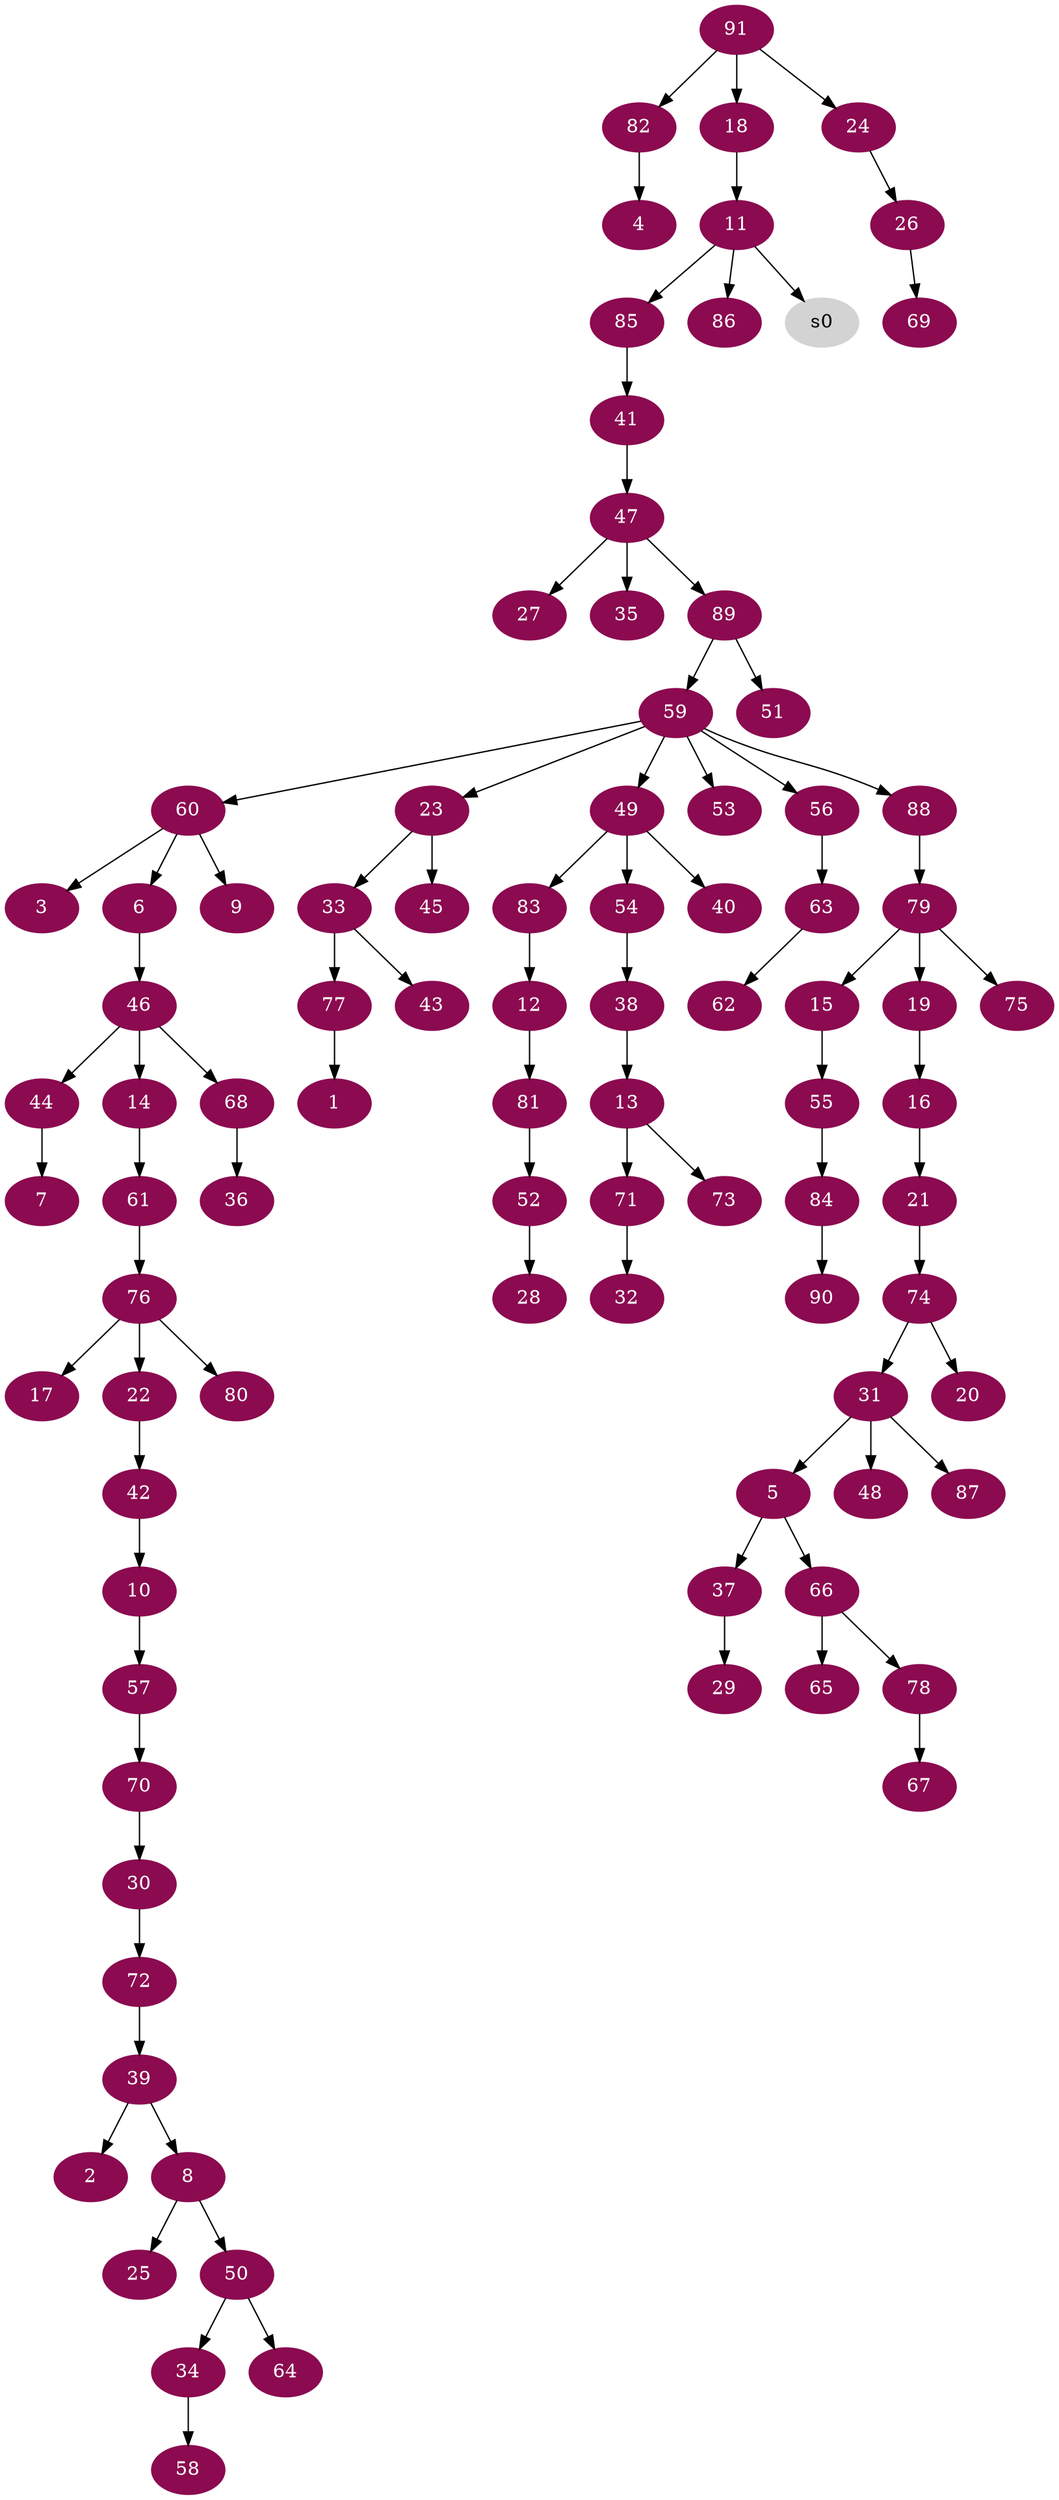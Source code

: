 digraph G {
node [color=deeppink4, style=filled, fontcolor=white];
77 -> 1;
39 -> 2;
60 -> 3;
82 -> 4;
31 -> 5;
60 -> 6;
44 -> 7;
39 -> 8;
60 -> 9;
42 -> 10;
18 -> 11;
83 -> 12;
38 -> 13;
46 -> 14;
79 -> 15;
19 -> 16;
76 -> 17;
91 -> 18;
79 -> 19;
74 -> 20;
16 -> 21;
76 -> 22;
59 -> 23;
91 -> 24;
8 -> 25;
24 -> 26;
47 -> 27;
52 -> 28;
37 -> 29;
70 -> 30;
74 -> 31;
71 -> 32;
23 -> 33;
50 -> 34;
47 -> 35;
68 -> 36;
5 -> 37;
54 -> 38;
72 -> 39;
49 -> 40;
85 -> 41;
22 -> 42;
33 -> 43;
46 -> 44;
23 -> 45;
6 -> 46;
41 -> 47;
31 -> 48;
59 -> 49;
8 -> 50;
89 -> 51;
81 -> 52;
59 -> 53;
49 -> 54;
15 -> 55;
59 -> 56;
10 -> 57;
34 -> 58;
89 -> 59;
59 -> 60;
14 -> 61;
63 -> 62;
56 -> 63;
50 -> 64;
66 -> 65;
5 -> 66;
78 -> 67;
46 -> 68;
26 -> 69;
57 -> 70;
13 -> 71;
30 -> 72;
13 -> 73;
21 -> 74;
79 -> 75;
61 -> 76;
33 -> 77;
66 -> 78;
88 -> 79;
76 -> 80;
12 -> 81;
91 -> 82;
49 -> 83;
55 -> 84;
11 -> 85;
11 -> 86;
31 -> 87;
59 -> 88;
47 -> 89;
84 -> 90;
node [color=lightgrey, style=filled, fontcolor=black];
11 -> s0;
}

